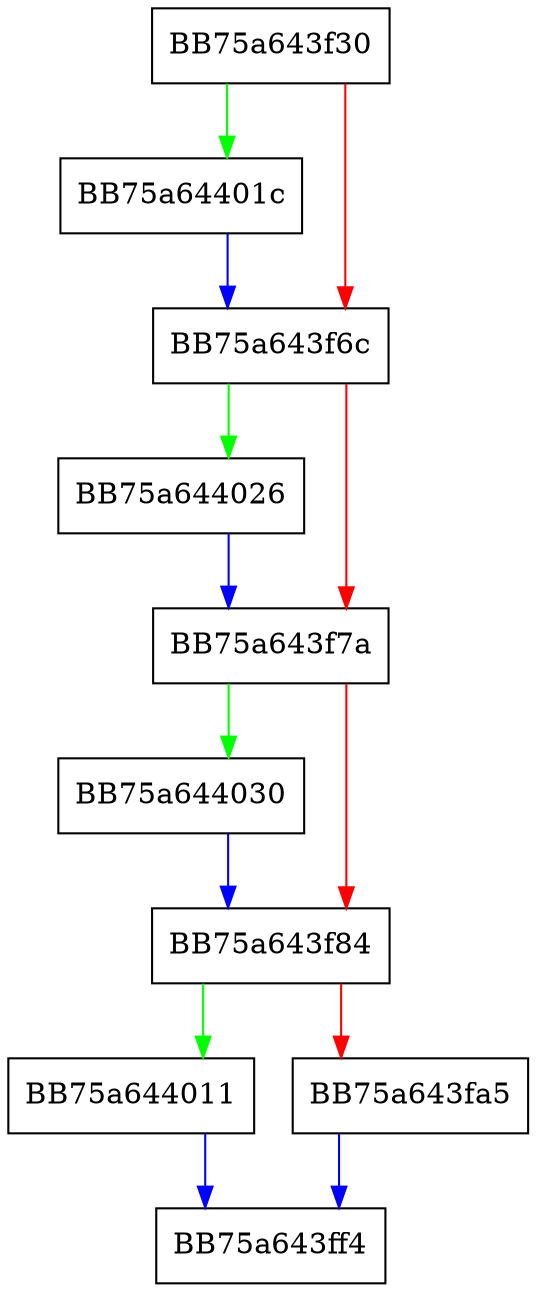 digraph RpfAPI_SSFFindNext {
  node [shape="box"];
  graph [splines=ortho];
  BB75a643f30 -> BB75a64401c [color="green"];
  BB75a643f30 -> BB75a643f6c [color="red"];
  BB75a643f6c -> BB75a644026 [color="green"];
  BB75a643f6c -> BB75a643f7a [color="red"];
  BB75a643f7a -> BB75a644030 [color="green"];
  BB75a643f7a -> BB75a643f84 [color="red"];
  BB75a643f84 -> BB75a644011 [color="green"];
  BB75a643f84 -> BB75a643fa5 [color="red"];
  BB75a643fa5 -> BB75a643ff4 [color="blue"];
  BB75a644011 -> BB75a643ff4 [color="blue"];
  BB75a64401c -> BB75a643f6c [color="blue"];
  BB75a644026 -> BB75a643f7a [color="blue"];
  BB75a644030 -> BB75a643f84 [color="blue"];
}